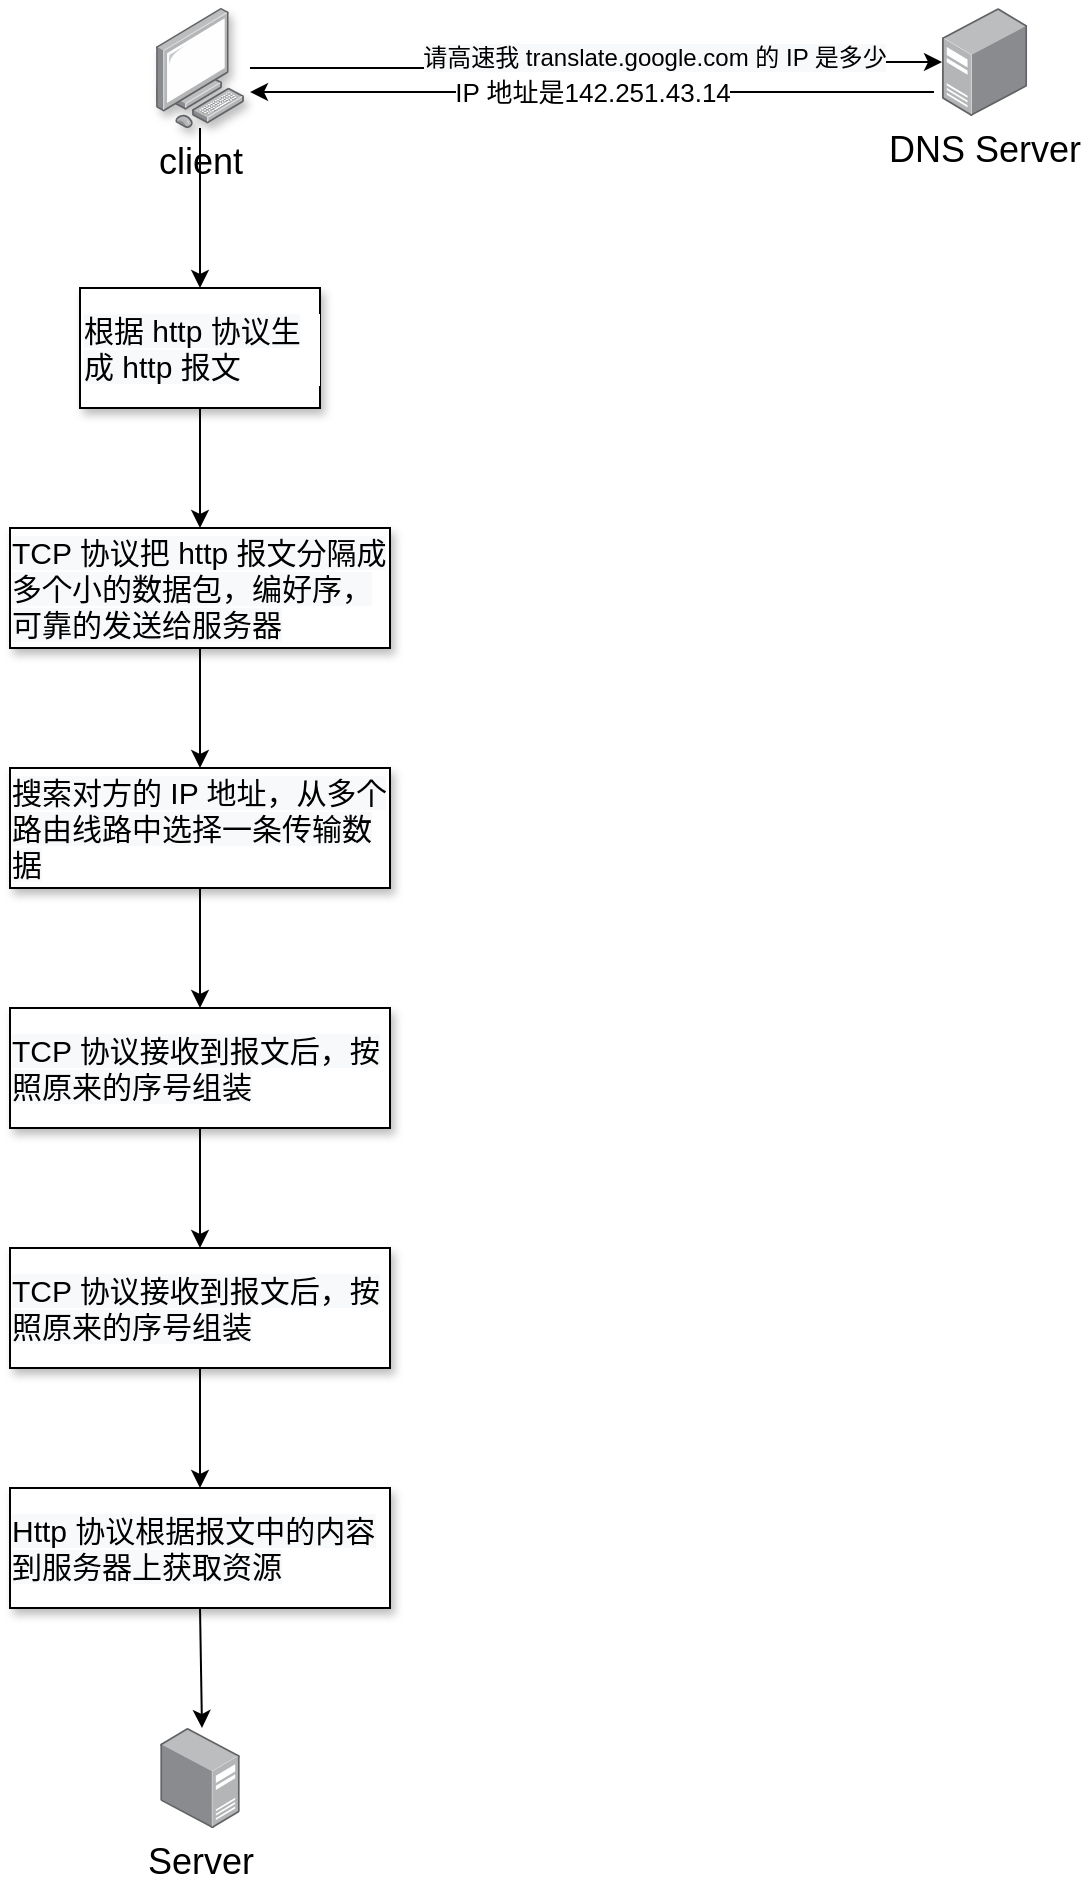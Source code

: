 <mxfile version="16.6.4" type="github">
  <diagram id="0vt3OiUH-FqIw0v1VKv7" name="Page-1">
    <mxGraphModel dx="1422" dy="762" grid="1" gridSize="10" guides="1" tooltips="1" connect="1" arrows="1" fold="1" page="1" pageScale="1" pageWidth="827" pageHeight="1169" math="0" shadow="0">
      <root>
        <mxCell id="0" />
        <mxCell id="1" parent="0" />
        <mxCell id="lJSgBQXB5BE4kcjf6avc-1" value="&lt;font style=&quot;font-size: 18px&quot;&gt;client&lt;/font&gt;" style="points=[];aspect=fixed;html=1;align=center;shadow=1;dashed=0;image;image=img/lib/allied_telesis/computer_and_terminals/Personal_Computer.svg;flipH=1;flipV=0;imageBackground=none;" vertex="1" parent="1">
          <mxGeometry x="300" y="90" width="50" height="60" as="geometry" />
        </mxCell>
        <mxCell id="lJSgBQXB5BE4kcjf6avc-4" style="edgeStyle=orthogonalEdgeStyle;rounded=0;orthogonalLoop=1;jettySize=auto;html=1;fontSize=18;" edge="1" parent="1" source="lJSgBQXB5BE4kcjf6avc-1" target="lJSgBQXB5BE4kcjf6avc-22">
          <mxGeometry relative="1" as="geometry">
            <mxPoint x="345.6" y="113.9" as="sourcePoint" />
            <mxPoint x="610" y="113.9" as="targetPoint" />
          </mxGeometry>
        </mxCell>
        <mxCell id="lJSgBQXB5BE4kcjf6avc-9" value="&lt;span style=&quot;font-size: 12px ; background-color: rgb(248 , 249 , 250)&quot;&gt;请高速我 translate.google.com 的 IP 是多少&lt;/span&gt;" style="edgeLabel;html=1;align=center;verticalAlign=middle;resizable=0;points=[];fontSize=18;" vertex="1" connectable="0" parent="lJSgBQXB5BE4kcjf6avc-4">
          <mxGeometry x="0.902" relative="1" as="geometry">
            <mxPoint x="-127" y="-4" as="offset" />
          </mxGeometry>
        </mxCell>
        <mxCell id="lJSgBQXB5BE4kcjf6avc-7" style="edgeStyle=orthogonalEdgeStyle;rounded=0;orthogonalLoop=1;jettySize=auto;html=1;fontSize=18;exitX=-0.094;exitY=0.778;exitDx=0;exitDy=0;exitPerimeter=0;" edge="1" parent="1" source="lJSgBQXB5BE4kcjf6avc-22" target="lJSgBQXB5BE4kcjf6avc-1">
          <mxGeometry relative="1" as="geometry">
            <mxPoint x="654.379" y="131.718" as="sourcePoint" />
            <mxPoint x="344.6" y="129.9" as="targetPoint" />
            <Array as="points">
              <mxPoint x="330" y="132" />
              <mxPoint x="330" y="132" />
            </Array>
          </mxGeometry>
        </mxCell>
        <mxCell id="lJSgBQXB5BE4kcjf6avc-10" value="IP 地址是142.251.43.14" style="edgeLabel;html=1;align=center;verticalAlign=middle;resizable=0;points=[];fontSize=13;" vertex="1" connectable="0" parent="lJSgBQXB5BE4kcjf6avc-7">
          <mxGeometry relative="1" as="geometry">
            <mxPoint as="offset" />
          </mxGeometry>
        </mxCell>
        <mxCell id="lJSgBQXB5BE4kcjf6avc-13" value="&lt;span style=&quot;background-color: rgb(248 , 249 , 250)&quot;&gt;根据 http 协议生成 http 报文&lt;/span&gt;" style="rounded=0;whiteSpace=wrap;html=1;shadow=1;labelBackgroundColor=#FFFFFF;fontSize=15;align=left;flipH=1;" vertex="1" parent="1">
          <mxGeometry x="265" y="230" width="120" height="60" as="geometry" />
        </mxCell>
        <mxCell id="lJSgBQXB5BE4kcjf6avc-14" value="&lt;div style=&quot;text-align: left&quot;&gt;&lt;span style=&quot;background-color: rgb(248 , 249 , 250)&quot;&gt;TCP 协议把 http 报文分隔成多个小的数据包，编好序，可靠的发送给服务器&lt;/span&gt;&lt;/div&gt;" style="rounded=0;whiteSpace=wrap;html=1;shadow=1;labelBackgroundColor=#FFFFFF;fontSize=15;flipH=1;" vertex="1" parent="1">
          <mxGeometry x="230" y="350" width="190" height="60" as="geometry" />
        </mxCell>
        <mxCell id="lJSgBQXB5BE4kcjf6avc-15" value="&lt;div style=&quot;text-align: left&quot;&gt;&lt;span style=&quot;background-color: rgb(248 , 249 , 250)&quot;&gt;搜索对方的 IP 地址，从多个路由线路中选择一条传输数据&lt;/span&gt;&lt;/div&gt;" style="rounded=0;whiteSpace=wrap;html=1;shadow=1;labelBackgroundColor=#FFFFFF;fontSize=15;flipH=1;" vertex="1" parent="1">
          <mxGeometry x="230" y="470" width="190" height="60" as="geometry" />
        </mxCell>
        <mxCell id="lJSgBQXB5BE4kcjf6avc-16" value="&lt;div style=&quot;text-align: left&quot;&gt;&lt;span style=&quot;background-color: rgb(248 , 249 , 250)&quot;&gt;TCP 协议接收到报文后，按照原来的序号组装&lt;/span&gt;&lt;/div&gt;" style="rounded=0;whiteSpace=wrap;html=1;shadow=1;labelBackgroundColor=#FFFFFF;fontSize=15;flipH=1;" vertex="1" parent="1">
          <mxGeometry x="230" y="590" width="190" height="60" as="geometry" />
        </mxCell>
        <mxCell id="lJSgBQXB5BE4kcjf6avc-17" value="&lt;div style=&quot;text-align: left&quot;&gt;&lt;span style=&quot;background-color: rgb(248 , 249 , 250)&quot;&gt;TCP 协议接收到报文后，按照原来的序号组装&lt;/span&gt;&lt;/div&gt;" style="rounded=0;whiteSpace=wrap;html=1;shadow=1;labelBackgroundColor=#FFFFFF;fontSize=15;flipH=1;" vertex="1" parent="1">
          <mxGeometry x="230" y="710" width="190" height="60" as="geometry" />
        </mxCell>
        <mxCell id="lJSgBQXB5BE4kcjf6avc-18" value="&lt;div style=&quot;text-align: left&quot;&gt;&lt;span style=&quot;background-color: rgb(248 , 249 , 250)&quot;&gt;Http 协议根据报文中的内容到服务器上获取资源&lt;/span&gt;&lt;/div&gt;" style="rounded=0;whiteSpace=wrap;html=1;shadow=1;labelBackgroundColor=#FFFFFF;fontSize=15;flipH=1;" vertex="1" parent="1">
          <mxGeometry x="230" y="830" width="190" height="60" as="geometry" />
        </mxCell>
        <mxCell id="lJSgBQXB5BE4kcjf6avc-19" value="&lt;font style=&quot;font-size: 18px&quot;&gt;Server&lt;/font&gt;" style="points=[];aspect=fixed;html=1;align=center;shadow=0;dashed=0;image;image=img/lib/allied_telesis/computer_and_terminals/Server_Desktop.svg;rounded=0;labelBackgroundColor=#FFFFFF;fontSize=15;flipH=1;" vertex="1" parent="1">
          <mxGeometry x="305" y="950" width="40" height="50" as="geometry" />
        </mxCell>
        <mxCell id="lJSgBQXB5BE4kcjf6avc-22" value="&lt;font style=&quot;font-size: 18px&quot;&gt;DNS Server&lt;/font&gt;" style="points=[];aspect=fixed;html=1;align=center;shadow=0;dashed=0;image;image=img/lib/allied_telesis/computer_and_terminals/Server_Desktop.svg;rounded=0;labelBackgroundColor=#FFFFFF;fontSize=15;" vertex="1" parent="1">
          <mxGeometry x="696" y="90" width="42.6" height="54" as="geometry" />
        </mxCell>
        <mxCell id="lJSgBQXB5BE4kcjf6avc-25" value="" style="endArrow=classic;html=1;rounded=0;fontSize=18;entryX=0.5;entryY=0;entryDx=0;entryDy=0;exitX=0.5;exitY=1;exitDx=0;exitDy=0;" edge="1" parent="1" source="lJSgBQXB5BE4kcjf6avc-13" target="lJSgBQXB5BE4kcjf6avc-14">
          <mxGeometry width="50" height="50" relative="1" as="geometry">
            <mxPoint x="484.17" y="330" as="sourcePoint" />
            <mxPoint x="534.17" y="280" as="targetPoint" />
          </mxGeometry>
        </mxCell>
        <mxCell id="lJSgBQXB5BE4kcjf6avc-26" value="" style="endArrow=classic;html=1;rounded=0;fontSize=18;entryX=0.5;entryY=0;entryDx=0;entryDy=0;exitX=0.5;exitY=1;exitDx=0;exitDy=0;" edge="1" parent="1" source="lJSgBQXB5BE4kcjf6avc-14" target="lJSgBQXB5BE4kcjf6avc-15">
          <mxGeometry width="50" height="50" relative="1" as="geometry">
            <mxPoint x="320" y="450" as="sourcePoint" />
            <mxPoint x="320.0" y="470" as="targetPoint" />
          </mxGeometry>
        </mxCell>
        <mxCell id="lJSgBQXB5BE4kcjf6avc-27" value="" style="endArrow=classic;html=1;rounded=0;fontSize=18;entryX=0.5;entryY=0;entryDx=0;entryDy=0;exitX=0.5;exitY=1;exitDx=0;exitDy=0;" edge="1" parent="1" source="lJSgBQXB5BE4kcjf6avc-15" target="lJSgBQXB5BE4kcjf6avc-16">
          <mxGeometry width="50" height="50" relative="1" as="geometry">
            <mxPoint x="320" y="530" as="sourcePoint" />
            <mxPoint x="320" y="590" as="targetPoint" />
          </mxGeometry>
        </mxCell>
        <mxCell id="lJSgBQXB5BE4kcjf6avc-28" value="" style="endArrow=classic;html=1;rounded=0;fontSize=18;entryX=0.5;entryY=0;entryDx=0;entryDy=0;" edge="1" parent="1" target="lJSgBQXB5BE4kcjf6avc-17">
          <mxGeometry width="50" height="50" relative="1" as="geometry">
            <mxPoint x="325" y="650" as="sourcePoint" />
            <mxPoint x="325" y="700" as="targetPoint" />
          </mxGeometry>
        </mxCell>
        <mxCell id="lJSgBQXB5BE4kcjf6avc-29" value="" style="endArrow=classic;html=1;rounded=0;fontSize=18;entryX=0.5;entryY=0;entryDx=0;entryDy=0;exitX=0.5;exitY=1;exitDx=0;exitDy=0;" edge="1" parent="1" source="lJSgBQXB5BE4kcjf6avc-17" target="lJSgBQXB5BE4kcjf6avc-18">
          <mxGeometry width="50" height="50" relative="1" as="geometry">
            <mxPoint x="320" y="768" as="sourcePoint" />
            <mxPoint x="320" y="828" as="targetPoint" />
          </mxGeometry>
        </mxCell>
        <mxCell id="lJSgBQXB5BE4kcjf6avc-30" value="" style="endArrow=classic;html=1;rounded=0;fontSize=18;exitX=0.5;exitY=1;exitDx=0;exitDy=0;" edge="1" parent="1" source="lJSgBQXB5BE4kcjf6avc-18">
          <mxGeometry width="50" height="50" relative="1" as="geometry">
            <mxPoint x="320" y="888" as="sourcePoint" />
            <mxPoint x="326" y="950" as="targetPoint" />
          </mxGeometry>
        </mxCell>
        <mxCell id="lJSgBQXB5BE4kcjf6avc-31" value="" style="endArrow=classic;html=1;rounded=0;fontSize=18;entryX=0.5;entryY=0;entryDx=0;entryDy=0;" edge="1" parent="1" source="lJSgBQXB5BE4kcjf6avc-1" target="lJSgBQXB5BE4kcjf6avc-13">
          <mxGeometry width="50" height="50" relative="1" as="geometry">
            <mxPoint x="325.3" y="170" as="sourcePoint" />
            <mxPoint x="325" y="230" as="targetPoint" />
          </mxGeometry>
        </mxCell>
      </root>
    </mxGraphModel>
  </diagram>
</mxfile>

